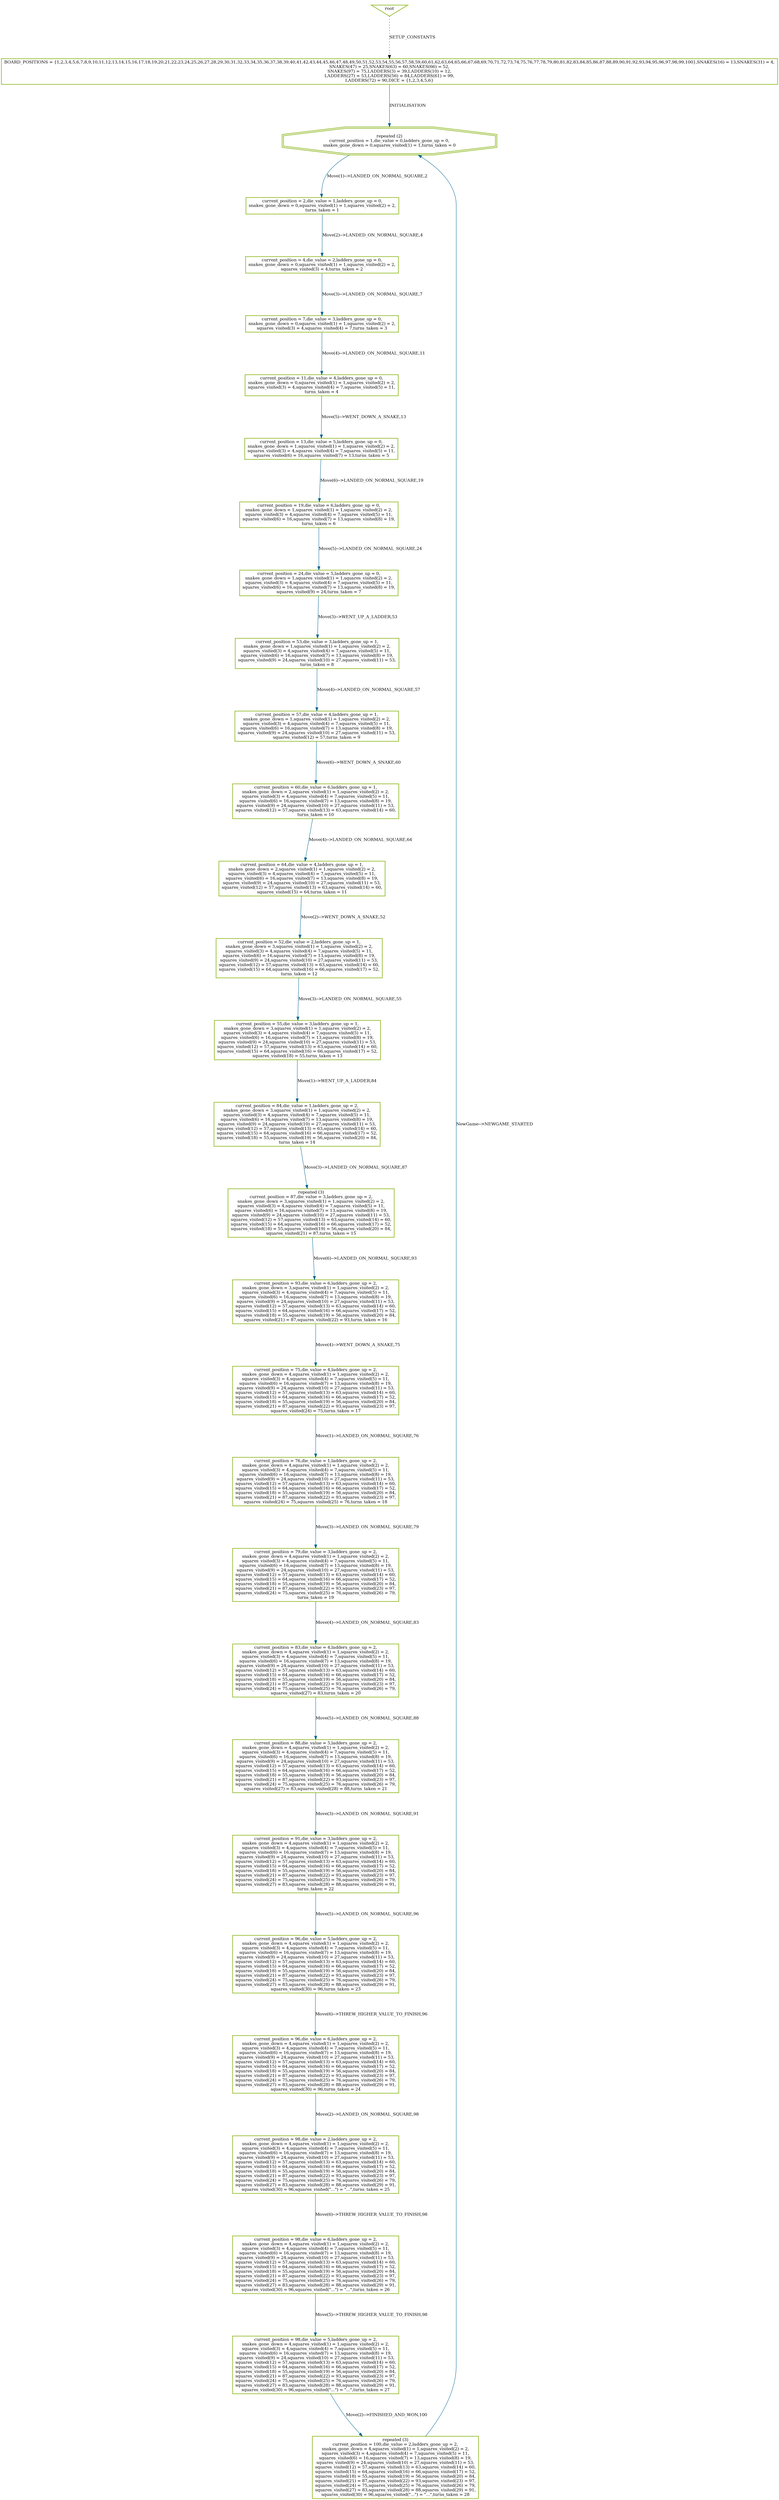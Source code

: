 digraph history {
graph [nodesep=1.5, ranksep=1.5];
0 [shape=box, color="#99BF38", fontsize=12, penwidth=2, label="BOARD_POSITIONS = \{1,2,3,4,5,6,7,8,9,10,11,12,13,14,15,16,17,18,19,20,21,22,23,24,25,26,27,28,29,30,31,32,33,34,35,36,37,38,39,40,41,42,43,44,45,46,47,48,49,50,51,52,53,54,55,56,57,58,59,60,61,62,63,64,65,66,67,68,69,70,71,72,73,74,75,76,77,78,79,80,81,82,83,84,85,86,87,88,89,90,91,92,93,94,95,96,97,98,99,100\},SNAKES(16) = 13,SNAKES(31) = 4,\nSNAKES(47) = 25,SNAKES(63) = 60,SNAKES(66) = 52,\nSNAKES(97) = 75,LADDERS(3) = 39,LADDERS(10) = 12,\nLADDERS(27) = 53,LADDERS(56) = 84,LADDERS(61) = 99,\nLADDERS(72) = 90,DICE = \{1,2,3,4,5,6\}"];

1 [shape=doubleoctagon, color="#99BF38", fontsize=12, penwidth=2, label="repeated (2)\ncurrent_position = 1,die_value = 0,ladders_gone_up = 0,\nsnakes_gone_down = 0,squares_visited(1) = 1,turns_taken = 0"];

2 [shape=box, color="#99BF38", fontsize=12, penwidth=2, label="current_position = 2,die_value = 1,ladders_gone_up = 0,\nsnakes_gone_down = 0,squares_visited(1) = 1,squares_visited(2) = 2,\nturns_taken = 1"];

9 [shape=box, color="#99BF38", fontsize=12, penwidth=2, label="current_position = 4,die_value = 2,ladders_gone_up = 0,\nsnakes_gone_down = 0,squares_visited(1) = 1,squares_visited(2) = 2,\nsquares_visited(3) = 4,turns_taken = 2"];

16 [shape=box, color="#99BF38", fontsize=12, penwidth=2, label="current_position = 7,die_value = 3,ladders_gone_up = 0,\nsnakes_gone_down = 0,squares_visited(1) = 1,squares_visited(2) = 2,\nsquares_visited(3) = 4,squares_visited(4) = 7,turns_taken = 3"];

23 [shape=box, color="#99BF38", fontsize=12, penwidth=2, label="current_position = 11,die_value = 4,ladders_gone_up = 0,\nsnakes_gone_down = 0,squares_visited(1) = 1,squares_visited(2) = 2,\nsquares_visited(3) = 4,squares_visited(4) = 7,squares_visited(5) = 11,\nturns_taken = 4"];

30 [shape=box, color="#99BF38", fontsize=12, penwidth=2, label="current_position = 13,die_value = 5,ladders_gone_up = 0,\nsnakes_gone_down = 1,squares_visited(1) = 1,squares_visited(2) = 2,\nsquares_visited(3) = 4,squares_visited(4) = 7,squares_visited(5) = 11,\nsquares_visited(6) = 16,squares_visited(7) = 13,turns_taken = 5"];

37 [shape=box, color="#99BF38", fontsize=12, penwidth=2, label="current_position = 19,die_value = 6,ladders_gone_up = 0,\nsnakes_gone_down = 1,squares_visited(1) = 1,squares_visited(2) = 2,\nsquares_visited(3) = 4,squares_visited(4) = 7,squares_visited(5) = 11,\nsquares_visited(6) = 16,squares_visited(7) = 13,squares_visited(8) = 19,\nturns_taken = 6"];

42 [shape=box, color="#99BF38", fontsize=12, penwidth=2, label="current_position = 24,die_value = 5,ladders_gone_up = 0,\nsnakes_gone_down = 1,squares_visited(1) = 1,squares_visited(2) = 2,\nsquares_visited(3) = 4,squares_visited(4) = 7,squares_visited(5) = 11,\nsquares_visited(6) = 16,squares_visited(7) = 13,squares_visited(8) = 19,\nsquares_visited(9) = 24,turns_taken = 7"];

46 [shape=box, color="#99BF38", fontsize=12, penwidth=2, label="current_position = 53,die_value = 3,ladders_gone_up = 1,\nsnakes_gone_down = 1,squares_visited(1) = 1,squares_visited(2) = 2,\nsquares_visited(3) = 4,squares_visited(4) = 7,squares_visited(5) = 11,\nsquares_visited(6) = 16,squares_visited(7) = 13,squares_visited(8) = 19,\nsquares_visited(9) = 24,squares_visited(10) = 27,squares_visited(11) = 53,\nturns_taken = 8"];

53 [shape=box, color="#99BF38", fontsize=12, penwidth=2, label="current_position = 57,die_value = 4,ladders_gone_up = 1,\nsnakes_gone_down = 1,squares_visited(1) = 1,squares_visited(2) = 2,\nsquares_visited(3) = 4,squares_visited(4) = 7,squares_visited(5) = 11,\nsquares_visited(6) = 16,squares_visited(7) = 13,squares_visited(8) = 19,\nsquares_visited(9) = 24,squares_visited(10) = 27,squares_visited(11) = 53,\nsquares_visited(12) = 57,turns_taken = 9"];

61 [shape=box, color="#99BF38", fontsize=12, penwidth=2, label="current_position = 60,die_value = 6,ladders_gone_up = 1,\nsnakes_gone_down = 2,squares_visited(1) = 1,squares_visited(2) = 2,\nsquares_visited(3) = 4,squares_visited(4) = 7,squares_visited(5) = 11,\nsquares_visited(6) = 16,squares_visited(7) = 13,squares_visited(8) = 19,\nsquares_visited(9) = 24,squares_visited(10) = 27,squares_visited(11) = 53,\nsquares_visited(12) = 57,squares_visited(13) = 63,squares_visited(14) = 60,\nturns_taken = 10"];

65 [shape=box, color="#99BF38", fontsize=12, penwidth=2, label="current_position = 64,die_value = 4,ladders_gone_up = 1,\nsnakes_gone_down = 2,squares_visited(1) = 1,squares_visited(2) = 2,\nsquares_visited(3) = 4,squares_visited(4) = 7,squares_visited(5) = 11,\nsquares_visited(6) = 16,squares_visited(7) = 13,squares_visited(8) = 19,\nsquares_visited(9) = 24,squares_visited(10) = 27,squares_visited(11) = 53,\nsquares_visited(12) = 57,squares_visited(13) = 63,squares_visited(14) = 60,\nsquares_visited(15) = 64,turns_taken = 11"];

69 [shape=box, color="#99BF38", fontsize=12, penwidth=2, label="current_position = 52,die_value = 2,ladders_gone_up = 1,\nsnakes_gone_down = 3,squares_visited(1) = 1,squares_visited(2) = 2,\nsquares_visited(3) = 4,squares_visited(4) = 7,squares_visited(5) = 11,\nsquares_visited(6) = 16,squares_visited(7) = 13,squares_visited(8) = 19,\nsquares_visited(9) = 24,squares_visited(10) = 27,squares_visited(11) = 53,\nsquares_visited(12) = 57,squares_visited(13) = 63,squares_visited(14) = 60,\nsquares_visited(15) = 64,squares_visited(16) = 66,squares_visited(17) = 52,\nturns_taken = 12"];

76 [shape=box, color="#99BF38", fontsize=12, penwidth=2, label="current_position = 55,die_value = 3,ladders_gone_up = 1,\nsnakes_gone_down = 3,squares_visited(1) = 1,squares_visited(2) = 2,\nsquares_visited(3) = 4,squares_visited(4) = 7,squares_visited(5) = 11,\nsquares_visited(6) = 16,squares_visited(7) = 13,squares_visited(8) = 19,\nsquares_visited(9) = 24,squares_visited(10) = 27,squares_visited(11) = 53,\nsquares_visited(12) = 57,squares_visited(13) = 63,squares_visited(14) = 60,\nsquares_visited(15) = 64,squares_visited(16) = 66,squares_visited(17) = 52,\nsquares_visited(18) = 55,turns_taken = 13"];

80 [shape=box, color="#99BF38", fontsize=12, penwidth=2, label="current_position = 84,die_value = 1,ladders_gone_up = 2,\nsnakes_gone_down = 3,squares_visited(1) = 1,squares_visited(2) = 2,\nsquares_visited(3) = 4,squares_visited(4) = 7,squares_visited(5) = 11,\nsquares_visited(6) = 16,squares_visited(7) = 13,squares_visited(8) = 19,\nsquares_visited(9) = 24,squares_visited(10) = 27,squares_visited(11) = 53,\nsquares_visited(12) = 57,squares_visited(13) = 63,squares_visited(14) = 60,\nsquares_visited(15) = 64,squares_visited(16) = 66,squares_visited(17) = 52,\nsquares_visited(18) = 55,squares_visited(19) = 56,squares_visited(20) = 84,\nturns_taken = 14"];

88 [shape=box, color="#99BF38", fontsize=12, penwidth=2, label="repeated (3)\ncurrent_position = 87,die_value = 3,ladders_gone_up = 2,\nsnakes_gone_down = 3,squares_visited(1) = 1,squares_visited(2) = 2,\nsquares_visited(3) = 4,squares_visited(4) = 7,squares_visited(5) = 11,\nsquares_visited(6) = 16,squares_visited(7) = 13,squares_visited(8) = 19,\nsquares_visited(9) = 24,squares_visited(10) = 27,squares_visited(11) = 53,\nsquares_visited(12) = 57,squares_visited(13) = 63,squares_visited(14) = 60,\nsquares_visited(15) = 64,squares_visited(16) = 66,squares_visited(17) = 52,\nsquares_visited(18) = 55,squares_visited(19) = 56,squares_visited(20) = 84,\nsquares_visited(21) = 87,turns_taken = 15"];

97 [shape=box, color="#99BF38", fontsize=12, penwidth=2, label="current_position = 93,die_value = 6,ladders_gone_up = 2,\nsnakes_gone_down = 3,squares_visited(1) = 1,squares_visited(2) = 2,\nsquares_visited(3) = 4,squares_visited(4) = 7,squares_visited(5) = 11,\nsquares_visited(6) = 16,squares_visited(7) = 13,squares_visited(8) = 19,\nsquares_visited(9) = 24,squares_visited(10) = 27,squares_visited(11) = 53,\nsquares_visited(12) = 57,squares_visited(13) = 63,squares_visited(14) = 60,\nsquares_visited(15) = 64,squares_visited(16) = 66,squares_visited(17) = 52,\nsquares_visited(18) = 55,squares_visited(19) = 56,squares_visited(20) = 84,\nsquares_visited(21) = 87,squares_visited(22) = 93,turns_taken = 16"];

101 [shape=box, color="#99BF38", fontsize=12, penwidth=2, label="current_position = 75,die_value = 4,ladders_gone_up = 2,\nsnakes_gone_down = 4,squares_visited(1) = 1,squares_visited(2) = 2,\nsquares_visited(3) = 4,squares_visited(4) = 7,squares_visited(5) = 11,\nsquares_visited(6) = 16,squares_visited(7) = 13,squares_visited(8) = 19,\nsquares_visited(9) = 24,squares_visited(10) = 27,squares_visited(11) = 53,\nsquares_visited(12) = 57,squares_visited(13) = 63,squares_visited(14) = 60,\nsquares_visited(15) = 64,squares_visited(16) = 66,squares_visited(17) = 52,\nsquares_visited(18) = 55,squares_visited(19) = 56,squares_visited(20) = 84,\nsquares_visited(21) = 87,squares_visited(22) = 93,squares_visited(23) = 97,\nsquares_visited(24) = 75,turns_taken = 17"];

104 [shape=box, color="#99BF38", fontsize=12, penwidth=2, label="current_position = 76,die_value = 1,ladders_gone_up = 2,\nsnakes_gone_down = 4,squares_visited(1) = 1,squares_visited(2) = 2,\nsquares_visited(3) = 4,squares_visited(4) = 7,squares_visited(5) = 11,\nsquares_visited(6) = 16,squares_visited(7) = 13,squares_visited(8) = 19,\nsquares_visited(9) = 24,squares_visited(10) = 27,squares_visited(11) = 53,\nsquares_visited(12) = 57,squares_visited(13) = 63,squares_visited(14) = 60,\nsquares_visited(15) = 64,squares_visited(16) = 66,squares_visited(17) = 52,\nsquares_visited(18) = 55,squares_visited(19) = 56,squares_visited(20) = 84,\nsquares_visited(21) = 87,squares_visited(22) = 93,squares_visited(23) = 97,\nsquares_visited(24) = 75,squares_visited(25) = 76,turns_taken = 18"];

112 [shape=box, color="#99BF38", fontsize=12, penwidth=2, label="current_position = 79,die_value = 3,ladders_gone_up = 2,\nsnakes_gone_down = 4,squares_visited(1) = 1,squares_visited(2) = 2,\nsquares_visited(3) = 4,squares_visited(4) = 7,squares_visited(5) = 11,\nsquares_visited(6) = 16,squares_visited(7) = 13,squares_visited(8) = 19,\nsquares_visited(9) = 24,squares_visited(10) = 27,squares_visited(11) = 53,\nsquares_visited(12) = 57,squares_visited(13) = 63,squares_visited(14) = 60,\nsquares_visited(15) = 64,squares_visited(16) = 66,squares_visited(17) = 52,\nsquares_visited(18) = 55,squares_visited(19) = 56,squares_visited(20) = 84,\nsquares_visited(21) = 87,squares_visited(22) = 93,squares_visited(23) = 97,\nsquares_visited(24) = 75,squares_visited(25) = 76,squares_visited(26) = 79,\nturns_taken = 19"];

119 [shape=box, color="#99BF38", fontsize=12, penwidth=2, label="current_position = 83,die_value = 4,ladders_gone_up = 2,\nsnakes_gone_down = 4,squares_visited(1) = 1,squares_visited(2) = 2,\nsquares_visited(3) = 4,squares_visited(4) = 7,squares_visited(5) = 11,\nsquares_visited(6) = 16,squares_visited(7) = 13,squares_visited(8) = 19,\nsquares_visited(9) = 24,squares_visited(10) = 27,squares_visited(11) = 53,\nsquares_visited(12) = 57,squares_visited(13) = 63,squares_visited(14) = 60,\nsquares_visited(15) = 64,squares_visited(16) = 66,squares_visited(17) = 52,\nsquares_visited(18) = 55,squares_visited(19) = 56,squares_visited(20) = 84,\nsquares_visited(21) = 87,squares_visited(22) = 93,squares_visited(23) = 97,\nsquares_visited(24) = 75,squares_visited(25) = 76,squares_visited(26) = 79,\nsquares_visited(27) = 83,turns_taken = 20"];

126 [shape=box, color="#99BF38", fontsize=12, penwidth=2, label="current_position = 88,die_value = 5,ladders_gone_up = 2,\nsnakes_gone_down = 4,squares_visited(1) = 1,squares_visited(2) = 2,\nsquares_visited(3) = 4,squares_visited(4) = 7,squares_visited(5) = 11,\nsquares_visited(6) = 16,squares_visited(7) = 13,squares_visited(8) = 19,\nsquares_visited(9) = 24,squares_visited(10) = 27,squares_visited(11) = 53,\nsquares_visited(12) = 57,squares_visited(13) = 63,squares_visited(14) = 60,\nsquares_visited(15) = 64,squares_visited(16) = 66,squares_visited(17) = 52,\nsquares_visited(18) = 55,squares_visited(19) = 56,squares_visited(20) = 84,\nsquares_visited(21) = 87,squares_visited(22) = 93,squares_visited(23) = 97,\nsquares_visited(24) = 75,squares_visited(25) = 76,squares_visited(26) = 79,\nsquares_visited(27) = 83,squares_visited(28) = 88,turns_taken = 21"];

130 [shape=box, color="#99BF38", fontsize=12, penwidth=2, label="current_position = 91,die_value = 3,ladders_gone_up = 2,\nsnakes_gone_down = 4,squares_visited(1) = 1,squares_visited(2) = 2,\nsquares_visited(3) = 4,squares_visited(4) = 7,squares_visited(5) = 11,\nsquares_visited(6) = 16,squares_visited(7) = 13,squares_visited(8) = 19,\nsquares_visited(9) = 24,squares_visited(10) = 27,squares_visited(11) = 53,\nsquares_visited(12) = 57,squares_visited(13) = 63,squares_visited(14) = 60,\nsquares_visited(15) = 64,squares_visited(16) = 66,squares_visited(17) = 52,\nsquares_visited(18) = 55,squares_visited(19) = 56,squares_visited(20) = 84,\nsquares_visited(21) = 87,squares_visited(22) = 93,squares_visited(23) = 97,\nsquares_visited(24) = 75,squares_visited(25) = 76,squares_visited(26) = 79,\nsquares_visited(27) = 83,squares_visited(28) = 88,squares_visited(29) = 91,\nturns_taken = 22"];

138 [shape=box, color="#99BF38", fontsize=12, penwidth=2, label="current_position = 96,die_value = 5,ladders_gone_up = 2,\nsnakes_gone_down = 4,squares_visited(1) = 1,squares_visited(2) = 2,\nsquares_visited(3) = 4,squares_visited(4) = 7,squares_visited(5) = 11,\nsquares_visited(6) = 16,squares_visited(7) = 13,squares_visited(8) = 19,\nsquares_visited(9) = 24,squares_visited(10) = 27,squares_visited(11) = 53,\nsquares_visited(12) = 57,squares_visited(13) = 63,squares_visited(14) = 60,\nsquares_visited(15) = 64,squares_visited(16) = 66,squares_visited(17) = 52,\nsquares_visited(18) = 55,squares_visited(19) = 56,squares_visited(20) = 84,\nsquares_visited(21) = 87,squares_visited(22) = 93,squares_visited(23) = 97,\nsquares_visited(24) = 75,squares_visited(25) = 76,squares_visited(26) = 79,\nsquares_visited(27) = 83,squares_visited(28) = 88,squares_visited(29) = 91,\nsquares_visited(30) = 96,turns_taken = 23"];

145 [shape=box, color="#99BF38", fontsize=12, penwidth=2, label="current_position = 96,die_value = 6,ladders_gone_up = 2,\nsnakes_gone_down = 4,squares_visited(1) = 1,squares_visited(2) = 2,\nsquares_visited(3) = 4,squares_visited(4) = 7,squares_visited(5) = 11,\nsquares_visited(6) = 16,squares_visited(7) = 13,squares_visited(8) = 19,\nsquares_visited(9) = 24,squares_visited(10) = 27,squares_visited(11) = 53,\nsquares_visited(12) = 57,squares_visited(13) = 63,squares_visited(14) = 60,\nsquares_visited(15) = 64,squares_visited(16) = 66,squares_visited(17) = 52,\nsquares_visited(18) = 55,squares_visited(19) = 56,squares_visited(20) = 84,\nsquares_visited(21) = 87,squares_visited(22) = 93,squares_visited(23) = 97,\nsquares_visited(24) = 75,squares_visited(25) = 76,squares_visited(26) = 79,\nsquares_visited(27) = 83,squares_visited(28) = 88,squares_visited(29) = 91,\nsquares_visited(30) = 96,turns_taken = 24"];

147 [shape=box, color="#99BF38", fontsize=12, penwidth=2, label="current_position = 98,die_value = 2,ladders_gone_up = 2,\nsnakes_gone_down = 4,squares_visited(1) = 1,squares_visited(2) = 2,\nsquares_visited(3) = 4,squares_visited(4) = 7,squares_visited(5) = 11,\nsquares_visited(6) = 16,squares_visited(7) = 13,squares_visited(8) = 19,\nsquares_visited(9) = 24,squares_visited(10) = 27,squares_visited(11) = 53,\nsquares_visited(12) = 57,squares_visited(13) = 63,squares_visited(14) = 60,\nsquares_visited(15) = 64,squares_visited(16) = 66,squares_visited(17) = 52,\nsquares_visited(18) = 55,squares_visited(19) = 56,squares_visited(20) = 84,\nsquares_visited(21) = 87,squares_visited(22) = 93,squares_visited(23) = 97,\nsquares_visited(24) = 75,squares_visited(25) = 76,squares_visited(26) = 79,\nsquares_visited(27) = 83,squares_visited(28) = 88,squares_visited(29) = 91,\nsquares_visited(30) = 96,squares_visited(\"...\") = \"...\",turns_taken = 25"];

157 [shape=box, color="#99BF38", fontsize=12, penwidth=2, label="current_position = 98,die_value = 6,ladders_gone_up = 2,\nsnakes_gone_down = 4,squares_visited(1) = 1,squares_visited(2) = 2,\nsquares_visited(3) = 4,squares_visited(4) = 7,squares_visited(5) = 11,\nsquares_visited(6) = 16,squares_visited(7) = 13,squares_visited(8) = 19,\nsquares_visited(9) = 24,squares_visited(10) = 27,squares_visited(11) = 53,\nsquares_visited(12) = 57,squares_visited(13) = 63,squares_visited(14) = 60,\nsquares_visited(15) = 64,squares_visited(16) = 66,squares_visited(17) = 52,\nsquares_visited(18) = 55,squares_visited(19) = 56,squares_visited(20) = 84,\nsquares_visited(21) = 87,squares_visited(22) = 93,squares_visited(23) = 97,\nsquares_visited(24) = 75,squares_visited(25) = 76,squares_visited(26) = 79,\nsquares_visited(27) = 83,squares_visited(28) = 88,squares_visited(29) = 91,\nsquares_visited(30) = 96,squares_visited(\"...\") = \"...\",turns_taken = 26"];

162 [shape=box, color="#99BF38", fontsize=12, penwidth=2, label="current_position = 98,die_value = 5,ladders_gone_up = 2,\nsnakes_gone_down = 4,squares_visited(1) = 1,squares_visited(2) = 2,\nsquares_visited(3) = 4,squares_visited(4) = 7,squares_visited(5) = 11,\nsquares_visited(6) = 16,squares_visited(7) = 13,squares_visited(8) = 19,\nsquares_visited(9) = 24,squares_visited(10) = 27,squares_visited(11) = 53,\nsquares_visited(12) = 57,squares_visited(13) = 63,squares_visited(14) = 60,\nsquares_visited(15) = 64,squares_visited(16) = 66,squares_visited(17) = 52,\nsquares_visited(18) = 55,squares_visited(19) = 56,squares_visited(20) = 84,\nsquares_visited(21) = 87,squares_visited(22) = 93,squares_visited(23) = 97,\nsquares_visited(24) = 75,squares_visited(25) = 76,squares_visited(26) = 79,\nsquares_visited(27) = 83,squares_visited(28) = 88,squares_visited(29) = 91,\nsquares_visited(30) = 96,squares_visited(\"...\") = \"...\",turns_taken = 27"];

165 [shape=box, color="#99BF38", fontsize=12, penwidth=2, label="repeated (3)\ncurrent_position = 100,die_value = 2,ladders_gone_up = 2,\nsnakes_gone_down = 4,squares_visited(1) = 1,squares_visited(2) = 2,\nsquares_visited(3) = 4,squares_visited(4) = 7,squares_visited(5) = 11,\nsquares_visited(6) = 16,squares_visited(7) = 13,squares_visited(8) = 19,\nsquares_visited(9) = 24,squares_visited(10) = 27,squares_visited(11) = 53,\nsquares_visited(12) = 57,squares_visited(13) = 63,squares_visited(14) = 60,\nsquares_visited(15) = 64,squares_visited(16) = 66,squares_visited(17) = 52,\nsquares_visited(18) = 55,squares_visited(19) = 56,squares_visited(20) = 84,\nsquares_visited(21) = 87,squares_visited(22) = 93,squares_visited(23) = 97,\nsquares_visited(24) = 75,squares_visited(25) = 76,squares_visited(26) = 79,\nsquares_visited(27) = 83,squares_visited(28) = 88,squares_visited(29) = 91,\nsquares_visited(30) = 96,squares_visited(\"...\") = \"...\",turns_taken = 28"];

root [shape=invtriangle, color="#99BF38", fontsize=12, penwidth=2, label="root"];

root -> 0 [style = dotted, color = black, label="SETUP_CONSTANTS", fontsize=12];

0 -> 1 [color = "#006391", label="INITIALISATION", fontsize=12];

1 -> 2 [color = "#006391", label="Move(1)--\>LANDED_ON_NORMAL_SQUARE,2", fontsize=12];

2 -> 9 [color = "#006391", label="Move(2)--\>LANDED_ON_NORMAL_SQUARE,4", fontsize=12];

9 -> 16 [color = "#006391", label="Move(3)--\>LANDED_ON_NORMAL_SQUARE,7", fontsize=12];

16 -> 23 [color = "#006391", label="Move(4)--\>LANDED_ON_NORMAL_SQUARE,11", fontsize=12];

23 -> 30 [color = "#006391", label="Move(5)--\>WENT_DOWN_A_SNAKE,13", fontsize=12];

30 -> 37 [color = "#006391", label="Move(6)--\>LANDED_ON_NORMAL_SQUARE,19", fontsize=12];

37 -> 42 [color = "#006391", label="Move(5)--\>LANDED_ON_NORMAL_SQUARE,24", fontsize=12];

42 -> 46 [color = "#006391", label="Move(3)--\>WENT_UP_A_LADDER,53", fontsize=12];

46 -> 53 [color = "#006391", label="Move(4)--\>LANDED_ON_NORMAL_SQUARE,57", fontsize=12];

53 -> 61 [color = "#006391", label="Move(6)--\>WENT_DOWN_A_SNAKE,60", fontsize=12];

61 -> 65 [color = "#006391", label="Move(4)--\>LANDED_ON_NORMAL_SQUARE,64", fontsize=12];

65 -> 69 [color = "#006391", label="Move(2)--\>WENT_DOWN_A_SNAKE,52", fontsize=12];

69 -> 76 [color = "#006391", label="Move(3)--\>LANDED_ON_NORMAL_SQUARE,55", fontsize=12];

76 -> 80 [color = "#006391", label="Move(1)--\>WENT_UP_A_LADDER,84", fontsize=12];

80 -> 88 [color = "#006391", label="Move(3)--\>LANDED_ON_NORMAL_SQUARE,87", fontsize=12];



88 -> 97 [color = "#006391", label="Move(6)--\>LANDED_ON_NORMAL_SQUARE,93", fontsize=12];

97 -> 101 [color = "#006391", label="Move(4)--\>WENT_DOWN_A_SNAKE,75", fontsize=12];

101 -> 104 [color = "#006391", label="Move(1)--\>LANDED_ON_NORMAL_SQUARE,76", fontsize=12];

104 -> 112 [color = "#006391", label="Move(3)--\>LANDED_ON_NORMAL_SQUARE,79", fontsize=12];

112 -> 119 [color = "#006391", label="Move(4)--\>LANDED_ON_NORMAL_SQUARE,83", fontsize=12];

119 -> 126 [color = "#006391", label="Move(5)--\>LANDED_ON_NORMAL_SQUARE,88", fontsize=12];

126 -> 130 [color = "#006391", label="Move(3)--\>LANDED_ON_NORMAL_SQUARE,91", fontsize=12];

130 -> 138 [color = "#006391", label="Move(5)--\>LANDED_ON_NORMAL_SQUARE,96", fontsize=12];

138 -> 145 [color = "#006391", label="Move(6)--\>THREW_HIGHER_VALUE_TO_FINISH,96", fontsize=12];

145 -> 147 [color = "#006391", label="Move(2)--\>LANDED_ON_NORMAL_SQUARE,98", fontsize=12];

147 -> 157 [color = "#006391", label="Move(6)--\>THREW_HIGHER_VALUE_TO_FINISH,98", fontsize=12];

157 -> 162 [color = "#006391", label="Move(5)--\>THREW_HIGHER_VALUE_TO_FINISH,98", fontsize=12];

162 -> 165 [color = "#006391", label="Move(2)--\>FINISHED_AND_WON,100", fontsize=12];



165 -> 1 [color = "#006391", label="NewGame--\>NEWGAME_STARTED", fontsize=12];

}
